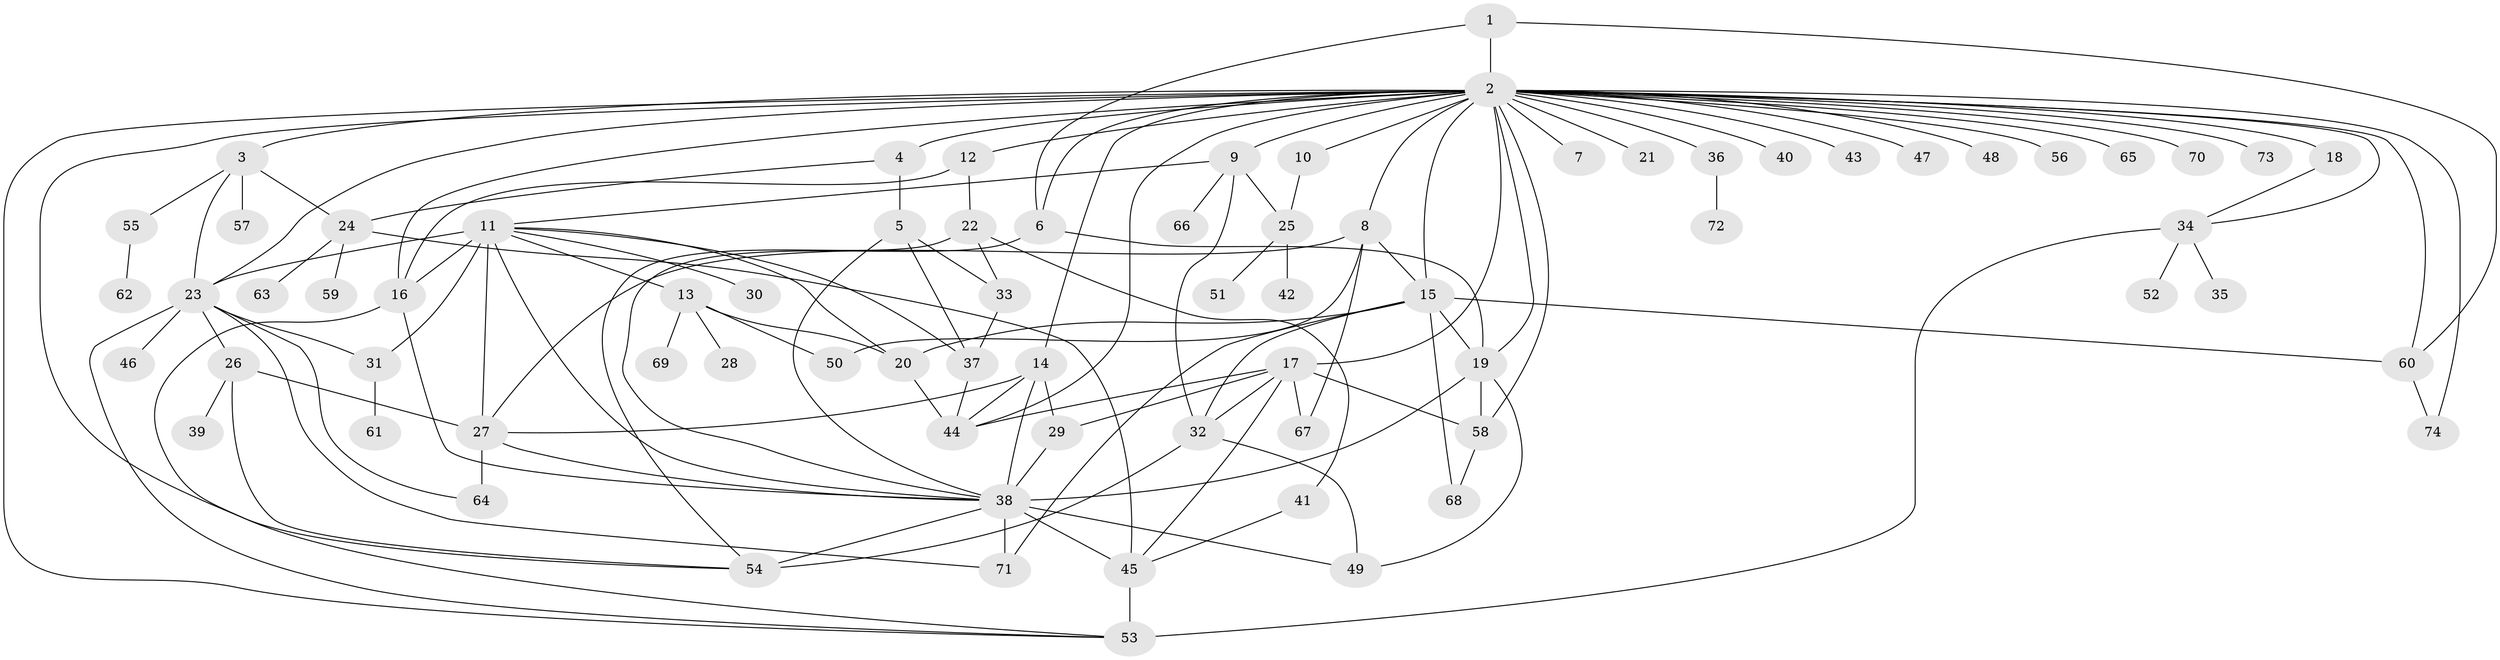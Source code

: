 // original degree distribution, {4: 0.05405405405405406, 41: 0.006756756756756757, 6: 0.0472972972972973, 5: 0.06756756756756757, 1: 0.4864864864864865, 2: 0.17567567567567569, 19: 0.006756756756756757, 11: 0.013513513513513514, 3: 0.0945945945945946, 12: 0.006756756756756757, 10: 0.006756756756756757, 7: 0.02702702702702703, 8: 0.006756756756756757}
// Generated by graph-tools (version 1.1) at 2025/35/03/09/25 02:35:33]
// undirected, 74 vertices, 131 edges
graph export_dot {
graph [start="1"]
  node [color=gray90,style=filled];
  1;
  2;
  3;
  4;
  5;
  6;
  7;
  8;
  9;
  10;
  11;
  12;
  13;
  14;
  15;
  16;
  17;
  18;
  19;
  20;
  21;
  22;
  23;
  24;
  25;
  26;
  27;
  28;
  29;
  30;
  31;
  32;
  33;
  34;
  35;
  36;
  37;
  38;
  39;
  40;
  41;
  42;
  43;
  44;
  45;
  46;
  47;
  48;
  49;
  50;
  51;
  52;
  53;
  54;
  55;
  56;
  57;
  58;
  59;
  60;
  61;
  62;
  63;
  64;
  65;
  66;
  67;
  68;
  69;
  70;
  71;
  72;
  73;
  74;
  1 -- 2 [weight=1.0];
  1 -- 6 [weight=1.0];
  1 -- 60 [weight=1.0];
  2 -- 3 [weight=1.0];
  2 -- 4 [weight=1.0];
  2 -- 6 [weight=1.0];
  2 -- 7 [weight=1.0];
  2 -- 8 [weight=1.0];
  2 -- 9 [weight=1.0];
  2 -- 10 [weight=1.0];
  2 -- 12 [weight=1.0];
  2 -- 14 [weight=1.0];
  2 -- 15 [weight=1.0];
  2 -- 16 [weight=2.0];
  2 -- 17 [weight=2.0];
  2 -- 18 [weight=2.0];
  2 -- 19 [weight=1.0];
  2 -- 21 [weight=1.0];
  2 -- 23 [weight=1.0];
  2 -- 34 [weight=1.0];
  2 -- 36 [weight=1.0];
  2 -- 40 [weight=1.0];
  2 -- 43 [weight=1.0];
  2 -- 44 [weight=1.0];
  2 -- 47 [weight=1.0];
  2 -- 48 [weight=1.0];
  2 -- 53 [weight=1.0];
  2 -- 54 [weight=1.0];
  2 -- 56 [weight=1.0];
  2 -- 58 [weight=1.0];
  2 -- 60 [weight=1.0];
  2 -- 65 [weight=1.0];
  2 -- 70 [weight=1.0];
  2 -- 73 [weight=1.0];
  2 -- 74 [weight=1.0];
  3 -- 23 [weight=1.0];
  3 -- 24 [weight=1.0];
  3 -- 55 [weight=1.0];
  3 -- 57 [weight=1.0];
  4 -- 5 [weight=1.0];
  4 -- 24 [weight=1.0];
  5 -- 33 [weight=1.0];
  5 -- 37 [weight=1.0];
  5 -- 38 [weight=1.0];
  6 -- 19 [weight=1.0];
  6 -- 38 [weight=1.0];
  8 -- 15 [weight=1.0];
  8 -- 27 [weight=1.0];
  8 -- 50 [weight=1.0];
  8 -- 67 [weight=1.0];
  9 -- 11 [weight=1.0];
  9 -- 25 [weight=1.0];
  9 -- 32 [weight=1.0];
  9 -- 66 [weight=1.0];
  10 -- 25 [weight=1.0];
  11 -- 13 [weight=1.0];
  11 -- 16 [weight=9.0];
  11 -- 20 [weight=1.0];
  11 -- 23 [weight=1.0];
  11 -- 27 [weight=1.0];
  11 -- 30 [weight=1.0];
  11 -- 31 [weight=1.0];
  11 -- 37 [weight=1.0];
  11 -- 38 [weight=1.0];
  12 -- 16 [weight=1.0];
  12 -- 22 [weight=1.0];
  13 -- 20 [weight=1.0];
  13 -- 28 [weight=1.0];
  13 -- 50 [weight=1.0];
  13 -- 69 [weight=1.0];
  14 -- 27 [weight=1.0];
  14 -- 29 [weight=1.0];
  14 -- 38 [weight=1.0];
  14 -- 44 [weight=1.0];
  15 -- 19 [weight=1.0];
  15 -- 20 [weight=3.0];
  15 -- 32 [weight=2.0];
  15 -- 60 [weight=1.0];
  15 -- 68 [weight=1.0];
  15 -- 71 [weight=1.0];
  16 -- 38 [weight=1.0];
  16 -- 53 [weight=1.0];
  17 -- 29 [weight=1.0];
  17 -- 32 [weight=1.0];
  17 -- 44 [weight=6.0];
  17 -- 45 [weight=1.0];
  17 -- 58 [weight=1.0];
  17 -- 67 [weight=1.0];
  18 -- 34 [weight=1.0];
  19 -- 38 [weight=1.0];
  19 -- 49 [weight=1.0];
  19 -- 58 [weight=2.0];
  20 -- 44 [weight=1.0];
  22 -- 33 [weight=1.0];
  22 -- 41 [weight=1.0];
  22 -- 54 [weight=1.0];
  23 -- 26 [weight=1.0];
  23 -- 31 [weight=1.0];
  23 -- 46 [weight=1.0];
  23 -- 53 [weight=1.0];
  23 -- 64 [weight=1.0];
  23 -- 71 [weight=1.0];
  24 -- 45 [weight=1.0];
  24 -- 59 [weight=1.0];
  24 -- 63 [weight=1.0];
  25 -- 42 [weight=1.0];
  25 -- 51 [weight=1.0];
  26 -- 27 [weight=1.0];
  26 -- 39 [weight=1.0];
  26 -- 54 [weight=1.0];
  27 -- 38 [weight=1.0];
  27 -- 64 [weight=4.0];
  29 -- 38 [weight=4.0];
  31 -- 61 [weight=1.0];
  32 -- 49 [weight=1.0];
  32 -- 54 [weight=2.0];
  33 -- 37 [weight=1.0];
  34 -- 35 [weight=1.0];
  34 -- 52 [weight=1.0];
  34 -- 53 [weight=2.0];
  36 -- 72 [weight=1.0];
  37 -- 44 [weight=1.0];
  38 -- 45 [weight=1.0];
  38 -- 49 [weight=1.0];
  38 -- 54 [weight=1.0];
  38 -- 71 [weight=1.0];
  41 -- 45 [weight=1.0];
  45 -- 53 [weight=2.0];
  55 -- 62 [weight=1.0];
  58 -- 68 [weight=1.0];
  60 -- 74 [weight=1.0];
}
